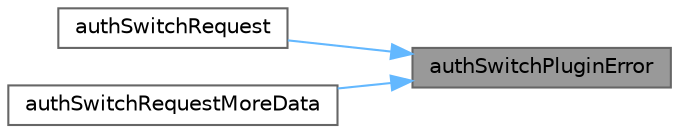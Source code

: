 digraph "authSwitchPluginError"
{
 // INTERACTIVE_SVG=YES
 // LATEX_PDF_SIZE
  bgcolor="transparent";
  edge [fontname=Helvetica,fontsize=10,labelfontname=Helvetica,labelfontsize=10];
  node [fontname=Helvetica,fontsize=10,shape=box,height=0.2,width=0.4];
  rankdir="RL";
  Node1 [id="Node000001",label="authSwitchPluginError",height=0.2,width=0.4,color="gray40", fillcolor="grey60", style="filled", fontcolor="black",tooltip=" "];
  Node1 -> Node2 [id="edge1_Node000001_Node000002",dir="back",color="steelblue1",style="solid",tooltip=" "];
  Node2 [id="Node000002",label="authSwitchRequest",height=0.2,width=0.4,color="grey40", fillcolor="white", style="filled",URL="$d2/dc8/a00242_a7ad8e191a9973594fad59cd53df28ca2.html#a7ad8e191a9973594fad59cd53df28ca2",tooltip=" "];
  Node1 -> Node3 [id="edge2_Node000001_Node000003",dir="back",color="steelblue1",style="solid",tooltip=" "];
  Node3 [id="Node000003",label="authSwitchRequestMoreData",height=0.2,width=0.4,color="grey40", fillcolor="white", style="filled",URL="$d2/dc8/a00242_acf8af0939e8bd603c9b771c9df73339b.html#acf8af0939e8bd603c9b771c9df73339b",tooltip=" "];
}

